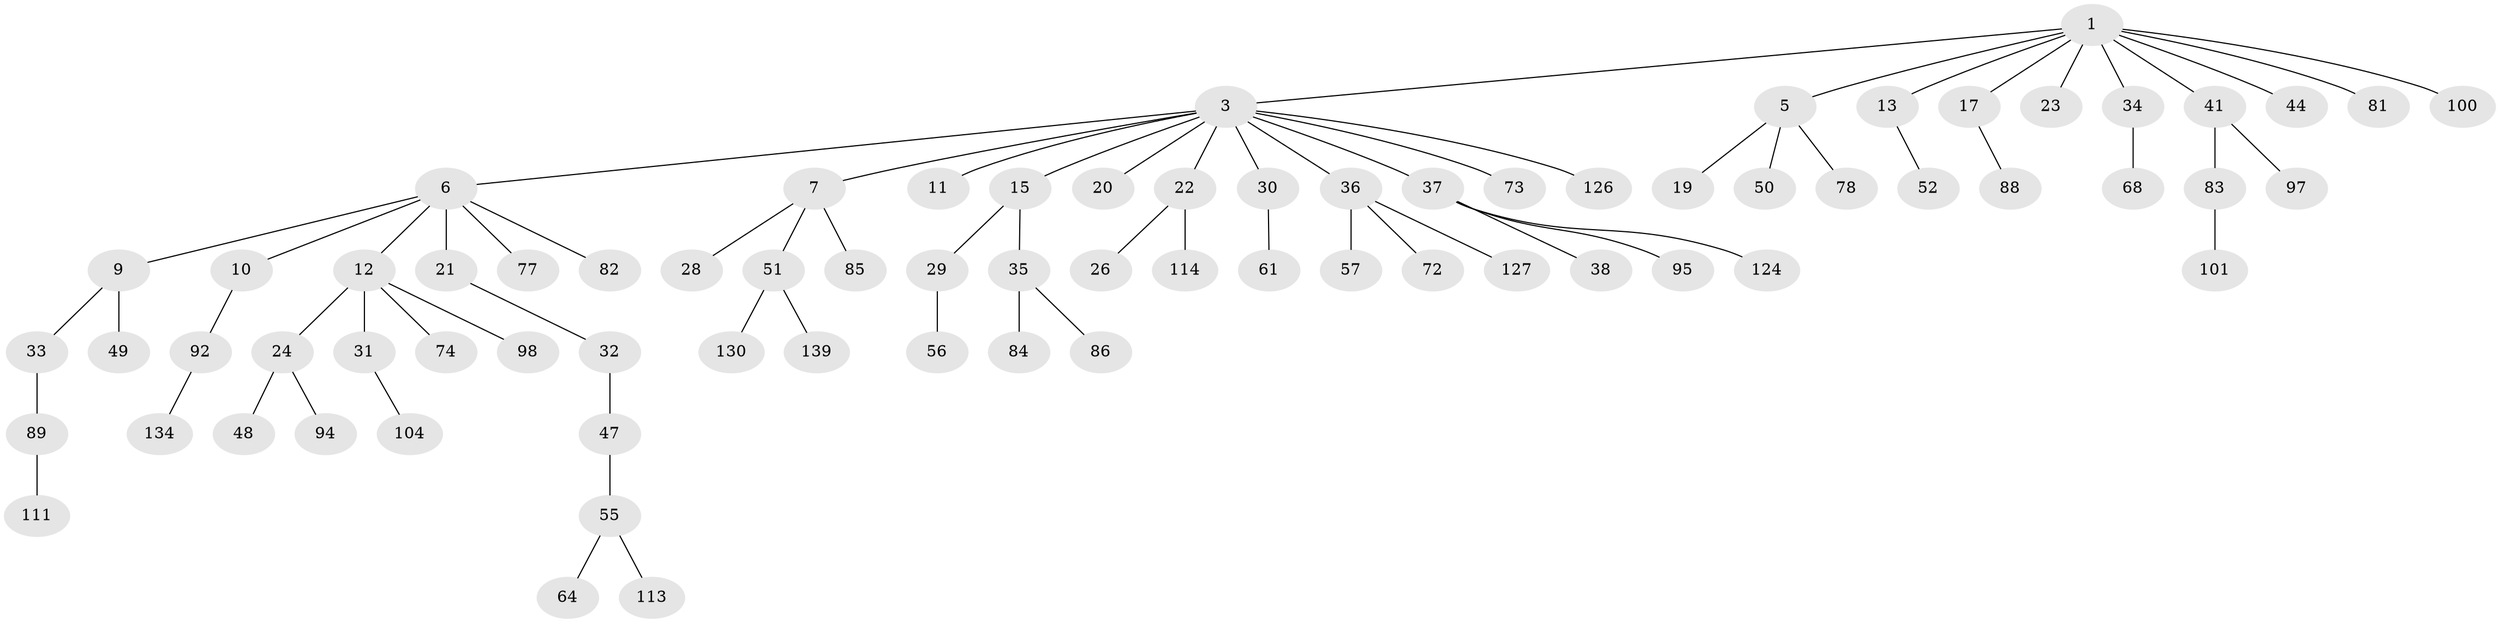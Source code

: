 // original degree distribution, {7: 0.013422818791946308, 5: 0.020134228187919462, 8: 0.006711409395973154, 6: 0.013422818791946308, 2: 0.28859060402684567, 3: 0.14093959731543623, 4: 0.04697986577181208, 1: 0.4697986577181208}
// Generated by graph-tools (version 1.1) at 2025/15/03/09/25 04:15:41]
// undirected, 74 vertices, 73 edges
graph export_dot {
graph [start="1"]
  node [color=gray90,style=filled];
  1 [super="+2"];
  3 [super="+4"];
  5 [super="+16+27"];
  6;
  7 [super="+18+8"];
  9 [super="+14"];
  10 [super="+65+116+70"];
  11;
  12 [super="+69+53"];
  13 [super="+39+71"];
  15 [super="+121+25"];
  17 [super="+59"];
  19;
  20 [super="+112"];
  21;
  22;
  23;
  24;
  26 [super="+54"];
  28 [super="+146"];
  29;
  30 [super="+99"];
  31;
  32;
  33 [super="+60+46"];
  34;
  35 [super="+62"];
  36;
  37;
  38;
  41 [super="+67+45+105"];
  44 [super="+93"];
  47 [super="+96"];
  48 [super="+75"];
  49 [super="+58"];
  50;
  51 [super="+91"];
  52;
  55;
  56;
  57 [super="+106"];
  61;
  64;
  68;
  72 [super="+135"];
  73;
  74 [super="+76"];
  77 [super="+109+107"];
  78;
  81;
  82;
  83 [super="+110"];
  84;
  85;
  86 [super="+149+118"];
  88;
  89;
  92;
  94 [super="+142"];
  95 [super="+131"];
  97 [super="+103"];
  98 [super="+148"];
  100;
  101 [super="+147"];
  104;
  111;
  113 [super="+136"];
  114;
  124;
  126;
  127;
  130;
  134 [super="+145"];
  139;
  1 -- 3;
  1 -- 5;
  1 -- 34;
  1 -- 41;
  1 -- 44;
  1 -- 100;
  1 -- 81;
  1 -- 17;
  1 -- 23;
  1 -- 13;
  3 -- 6;
  3 -- 7;
  3 -- 15;
  3 -- 20;
  3 -- 22;
  3 -- 73;
  3 -- 36;
  3 -- 37;
  3 -- 126;
  3 -- 11;
  3 -- 30;
  5 -- 19;
  5 -- 50;
  5 -- 78;
  6 -- 9;
  6 -- 10;
  6 -- 12;
  6 -- 21;
  6 -- 77;
  6 -- 82;
  7 -- 51;
  7 -- 85;
  7 -- 28;
  9 -- 33;
  9 -- 49;
  10 -- 92;
  12 -- 24;
  12 -- 31;
  12 -- 98;
  12 -- 74;
  13 -- 52;
  15 -- 35;
  15 -- 29;
  17 -- 88;
  21 -- 32;
  22 -- 26;
  22 -- 114;
  24 -- 48;
  24 -- 94;
  29 -- 56;
  30 -- 61;
  31 -- 104;
  32 -- 47;
  33 -- 89;
  34 -- 68;
  35 -- 84;
  35 -- 86;
  36 -- 57;
  36 -- 72;
  36 -- 127;
  37 -- 38;
  37 -- 95;
  37 -- 124;
  41 -- 83;
  41 -- 97;
  47 -- 55;
  51 -- 130;
  51 -- 139;
  55 -- 64;
  55 -- 113;
  83 -- 101;
  89 -- 111;
  92 -- 134;
}
